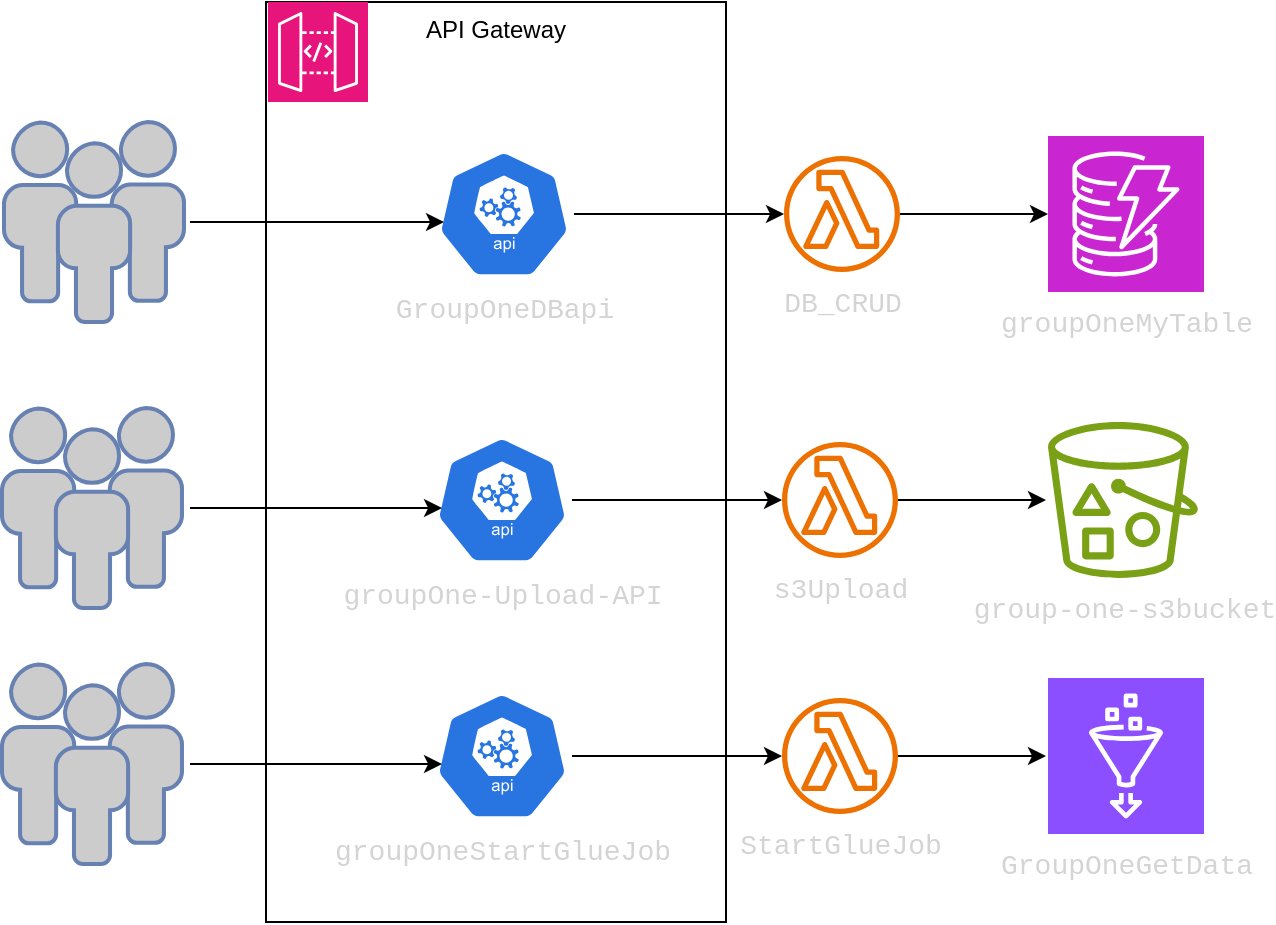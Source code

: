 <mxfile version="22.1.2" type="device">
  <diagram name="Page-1" id="3-lEIN9cTpa0gpCNKyBW">
    <mxGraphModel dx="1434" dy="844" grid="1" gridSize="10" guides="1" tooltips="1" connect="1" arrows="1" fold="1" page="1" pageScale="1" pageWidth="850" pageHeight="1100" math="0" shadow="0">
      <root>
        <mxCell id="0" />
        <mxCell id="1" parent="0" />
        <mxCell id="MipO-LO3QLHNNf6R21bs-5" value="API Gateway" style="rounded=0;whiteSpace=wrap;html=1;verticalAlign=top;" vertex="1" parent="1">
          <mxGeometry x="258" y="140" width="230" height="460" as="geometry" />
        </mxCell>
        <mxCell id="MipO-LO3QLHNNf6R21bs-6" value="" style="sketch=0;points=[[0,0,0],[0.25,0,0],[0.5,0,0],[0.75,0,0],[1,0,0],[0,1,0],[0.25,1,0],[0.5,1,0],[0.75,1,0],[1,1,0],[0,0.25,0],[0,0.5,0],[0,0.75,0],[1,0.25,0],[1,0.5,0],[1,0.75,0]];outlineConnect=0;fontColor=#FFFFFF;fillColor=#E7157B;strokeColor=#ffffff;dashed=0;verticalLabelPosition=bottom;verticalAlign=top;align=center;html=1;fontSize=12;fontStyle=0;aspect=fixed;shape=mxgraph.aws4.resourceIcon;resIcon=mxgraph.aws4.api_gateway;" vertex="1" parent="1">
          <mxGeometry x="259" y="140" width="50" height="50" as="geometry" />
        </mxCell>
        <mxCell id="MipO-LO3QLHNNf6R21bs-13" style="edgeStyle=orthogonalEdgeStyle;rounded=0;orthogonalLoop=1;jettySize=auto;html=1;" edge="1" parent="1" source="MipO-LO3QLHNNf6R21bs-7" target="MipO-LO3QLHNNf6R21bs-12">
          <mxGeometry relative="1" as="geometry" />
        </mxCell>
        <mxCell id="MipO-LO3QLHNNf6R21bs-7" value="&lt;div style=&quot;color: rgb(212, 212, 212); font-family: Consolas, &amp;quot;Courier New&amp;quot;, monospace; font-size: 14px; line-height: 19px;&quot;&gt;GroupOneDBapi&lt;/div&gt;" style="sketch=0;html=1;dashed=0;whitespace=wrap;fillColor=#2875E2;strokeColor=#ffffff;points=[[0.005,0.63,0],[0.1,0.2,0],[0.9,0.2,0],[0.5,0,0],[0.995,0.63,0],[0.72,0.99,0],[0.5,1,0],[0.28,0.99,0]];verticalLabelPosition=bottom;align=center;verticalAlign=top;shape=mxgraph.kubernetes.icon;prIcon=api" vertex="1" parent="1">
          <mxGeometry x="342" y="214" width="70" height="64" as="geometry" />
        </mxCell>
        <mxCell id="MipO-LO3QLHNNf6R21bs-9" value="" style="fontColor=#0066CC;verticalAlign=top;verticalLabelPosition=bottom;labelPosition=center;align=center;html=1;outlineConnect=0;fillColor=#CCCCCC;strokeColor=#6881B3;gradientColor=none;gradientDirection=north;strokeWidth=2;shape=mxgraph.networks.users;" vertex="1" parent="1">
          <mxGeometry x="127" y="200" width="90" height="100" as="geometry" />
        </mxCell>
        <mxCell id="MipO-LO3QLHNNf6R21bs-11" style="edgeStyle=orthogonalEdgeStyle;rounded=0;orthogonalLoop=1;jettySize=auto;html=1;entryX=0.286;entryY=0.469;entryDx=0;entryDy=0;entryPerimeter=0;" edge="1" parent="1">
          <mxGeometry relative="1" as="geometry">
            <mxPoint x="220" y="250" as="sourcePoint" />
            <mxPoint x="347.02" y="250.016" as="targetPoint" />
          </mxGeometry>
        </mxCell>
        <mxCell id="MipO-LO3QLHNNf6R21bs-15" style="edgeStyle=orthogonalEdgeStyle;rounded=0;orthogonalLoop=1;jettySize=auto;html=1;" edge="1" parent="1" source="MipO-LO3QLHNNf6R21bs-12" target="MipO-LO3QLHNNf6R21bs-14">
          <mxGeometry relative="1" as="geometry" />
        </mxCell>
        <mxCell id="MipO-LO3QLHNNf6R21bs-12" value="&lt;div style=&quot;color: rgb(212, 212, 212); font-family: Consolas, &amp;quot;Courier New&amp;quot;, monospace; font-size: 14px; line-height: 19px;&quot;&gt;DB_CRUD&lt;/div&gt;" style="sketch=0;outlineConnect=0;fontColor=#FFFFFF;gradientColor=none;fillColor=#ED7100;strokeColor=none;dashed=0;verticalLabelPosition=bottom;verticalAlign=top;align=center;html=1;fontSize=12;fontStyle=0;aspect=fixed;pointerEvents=1;shape=mxgraph.aws4.lambda_function;" vertex="1" parent="1">
          <mxGeometry x="517" y="217" width="58" height="58" as="geometry" />
        </mxCell>
        <mxCell id="MipO-LO3QLHNNf6R21bs-14" value="&lt;div style=&quot;color: rgb(212, 212, 212); font-family: Consolas, &amp;quot;Courier New&amp;quot;, monospace; font-size: 14px; line-height: 19px;&quot;&gt;groupOneMyTable&lt;/div&gt;" style="sketch=0;points=[[0,0,0],[0.25,0,0],[0.5,0,0],[0.75,0,0],[1,0,0],[0,1,0],[0.25,1,0],[0.5,1,0],[0.75,1,0],[1,1,0],[0,0.25,0],[0,0.5,0],[0,0.75,0],[1,0.25,0],[1,0.5,0],[1,0.75,0]];outlineConnect=0;fontColor=#FFFFFF;fillColor=#C925D1;strokeColor=#ffffff;dashed=0;verticalLabelPosition=bottom;verticalAlign=top;align=center;html=1;fontSize=12;fontStyle=0;aspect=fixed;shape=mxgraph.aws4.resourceIcon;resIcon=mxgraph.aws4.dynamodb;" vertex="1" parent="1">
          <mxGeometry x="649" y="207" width="78" height="78" as="geometry" />
        </mxCell>
        <mxCell id="MipO-LO3QLHNNf6R21bs-16" style="edgeStyle=orthogonalEdgeStyle;rounded=0;orthogonalLoop=1;jettySize=auto;html=1;" edge="1" parent="1" source="MipO-LO3QLHNNf6R21bs-17" target="MipO-LO3QLHNNf6R21bs-21">
          <mxGeometry relative="1" as="geometry" />
        </mxCell>
        <mxCell id="MipO-LO3QLHNNf6R21bs-17" value="&lt;div style=&quot;color: rgb(212, 212, 212); font-family: Consolas, &amp;quot;Courier New&amp;quot;, monospace; font-size: 14px; line-height: 19px;&quot;&gt;groupOne-Upload-API&lt;/div&gt;" style="sketch=0;html=1;dashed=0;whitespace=wrap;fillColor=#2875E2;strokeColor=#ffffff;points=[[0.005,0.63,0],[0.1,0.2,0],[0.9,0.2,0],[0.5,0,0],[0.995,0.63,0],[0.72,0.99,0],[0.5,1,0],[0.28,0.99,0]];verticalLabelPosition=bottom;align=center;verticalAlign=top;shape=mxgraph.kubernetes.icon;prIcon=api" vertex="1" parent="1">
          <mxGeometry x="341" y="357" width="70" height="64" as="geometry" />
        </mxCell>
        <mxCell id="MipO-LO3QLHNNf6R21bs-18" value="" style="fontColor=#0066CC;verticalAlign=top;verticalLabelPosition=bottom;labelPosition=center;align=center;html=1;outlineConnect=0;fillColor=#CCCCCC;strokeColor=#6881B3;gradientColor=none;gradientDirection=north;strokeWidth=2;shape=mxgraph.networks.users;" vertex="1" parent="1">
          <mxGeometry x="126" y="343" width="90" height="100" as="geometry" />
        </mxCell>
        <mxCell id="MipO-LO3QLHNNf6R21bs-19" style="edgeStyle=orthogonalEdgeStyle;rounded=0;orthogonalLoop=1;jettySize=auto;html=1;entryX=0.286;entryY=0.469;entryDx=0;entryDy=0;entryPerimeter=0;" edge="1" parent="1">
          <mxGeometry relative="1" as="geometry">
            <mxPoint x="220" y="393" as="sourcePoint" />
            <mxPoint x="346.02" y="393.016" as="targetPoint" />
          </mxGeometry>
        </mxCell>
        <mxCell id="MipO-LO3QLHNNf6R21bs-20" style="edgeStyle=orthogonalEdgeStyle;rounded=0;orthogonalLoop=1;jettySize=auto;html=1;" edge="1" parent="1" source="MipO-LO3QLHNNf6R21bs-21">
          <mxGeometry relative="1" as="geometry">
            <mxPoint x="648" y="389" as="targetPoint" />
          </mxGeometry>
        </mxCell>
        <mxCell id="MipO-LO3QLHNNf6R21bs-21" value="&lt;div style=&quot;color: rgb(212, 212, 212); font-family: Consolas, &amp;quot;Courier New&amp;quot;, monospace; font-size: 14px; line-height: 19px;&quot;&gt;s3Upload&lt;/div&gt;" style="sketch=0;outlineConnect=0;fontColor=#FFFFFF;gradientColor=none;fillColor=#ED7100;strokeColor=none;dashed=0;verticalLabelPosition=bottom;verticalAlign=top;align=center;html=1;fontSize=12;fontStyle=0;aspect=fixed;pointerEvents=1;shape=mxgraph.aws4.lambda_function;" vertex="1" parent="1">
          <mxGeometry x="516" y="360" width="58" height="58" as="geometry" />
        </mxCell>
        <mxCell id="MipO-LO3QLHNNf6R21bs-23" style="edgeStyle=orthogonalEdgeStyle;rounded=0;orthogonalLoop=1;jettySize=auto;html=1;" edge="1" parent="1" source="MipO-LO3QLHNNf6R21bs-24" target="MipO-LO3QLHNNf6R21bs-28">
          <mxGeometry relative="1" as="geometry" />
        </mxCell>
        <mxCell id="MipO-LO3QLHNNf6R21bs-24" value="&lt;div style=&quot;color: rgb(212, 212, 212); font-family: Consolas, &amp;quot;Courier New&amp;quot;, monospace; font-size: 14px; line-height: 19px;&quot;&gt;groupOneStartGlueJob&lt;/div&gt;" style="sketch=0;html=1;dashed=0;whitespace=wrap;fillColor=#2875E2;strokeColor=#ffffff;points=[[0.005,0.63,0],[0.1,0.2,0],[0.9,0.2,0],[0.5,0,0],[0.995,0.63,0],[0.72,0.99,0],[0.5,1,0],[0.28,0.99,0]];verticalLabelPosition=bottom;align=center;verticalAlign=top;shape=mxgraph.kubernetes.icon;prIcon=api" vertex="1" parent="1">
          <mxGeometry x="341" y="485" width="70" height="64" as="geometry" />
        </mxCell>
        <mxCell id="MipO-LO3QLHNNf6R21bs-25" value="" style="fontColor=#0066CC;verticalAlign=top;verticalLabelPosition=bottom;labelPosition=center;align=center;html=1;outlineConnect=0;fillColor=#CCCCCC;strokeColor=#6881B3;gradientColor=none;gradientDirection=north;strokeWidth=2;shape=mxgraph.networks.users;" vertex="1" parent="1">
          <mxGeometry x="126" y="471" width="90" height="100" as="geometry" />
        </mxCell>
        <mxCell id="MipO-LO3QLHNNf6R21bs-26" style="edgeStyle=orthogonalEdgeStyle;rounded=0;orthogonalLoop=1;jettySize=auto;html=1;entryX=0.286;entryY=0.469;entryDx=0;entryDy=0;entryPerimeter=0;" edge="1" parent="1">
          <mxGeometry relative="1" as="geometry">
            <mxPoint x="220" y="521" as="sourcePoint" />
            <mxPoint x="346.02" y="521.016" as="targetPoint" />
          </mxGeometry>
        </mxCell>
        <mxCell id="MipO-LO3QLHNNf6R21bs-27" style="edgeStyle=orthogonalEdgeStyle;rounded=0;orthogonalLoop=1;jettySize=auto;html=1;" edge="1" parent="1" source="MipO-LO3QLHNNf6R21bs-28">
          <mxGeometry relative="1" as="geometry">
            <mxPoint x="648" y="517" as="targetPoint" />
          </mxGeometry>
        </mxCell>
        <mxCell id="MipO-LO3QLHNNf6R21bs-28" value="&lt;div style=&quot;color: rgb(212, 212, 212); font-family: Consolas, &amp;quot;Courier New&amp;quot;, monospace; font-size: 14px; line-height: 19px;&quot;&gt;StartGlueJob&lt;/div&gt;" style="sketch=0;outlineConnect=0;fontColor=#FFFFFF;gradientColor=none;fillColor=#ED7100;strokeColor=none;dashed=0;verticalLabelPosition=bottom;verticalAlign=top;align=center;html=1;fontSize=12;fontStyle=0;aspect=fixed;pointerEvents=1;shape=mxgraph.aws4.lambda_function;" vertex="1" parent="1">
          <mxGeometry x="516" y="488" width="58" height="58" as="geometry" />
        </mxCell>
        <mxCell id="MipO-LO3QLHNNf6R21bs-30" value="&lt;div style=&quot;color: rgb(212, 212, 212); font-family: Consolas, &amp;quot;Courier New&amp;quot;, monospace; font-size: 14px; line-height: 19px;&quot;&gt;group-one-s3bucket&lt;/div&gt;" style="sketch=0;outlineConnect=0;fontColor=#232F3E;gradientColor=none;fillColor=#7AA116;strokeColor=none;dashed=0;verticalLabelPosition=bottom;verticalAlign=top;align=center;html=1;fontSize=12;fontStyle=0;aspect=fixed;pointerEvents=1;shape=mxgraph.aws4.bucket_with_objects;" vertex="1" parent="1">
          <mxGeometry x="649" y="350" width="75" height="78" as="geometry" />
        </mxCell>
        <mxCell id="MipO-LO3QLHNNf6R21bs-31" value="&lt;div style=&quot;color: rgb(212, 212, 212); font-family: Consolas, &amp;quot;Courier New&amp;quot;, monospace; font-size: 14px; line-height: 19px;&quot;&gt;GroupOneGetData&lt;/div&gt;" style="sketch=0;points=[[0,0,0],[0.25,0,0],[0.5,0,0],[0.75,0,0],[1,0,0],[0,1,0],[0.25,1,0],[0.5,1,0],[0.75,1,0],[1,1,0],[0,0.25,0],[0,0.5,0],[0,0.75,0],[1,0.25,0],[1,0.5,0],[1,0.75,0]];outlineConnect=0;fontColor=#232F3E;fillColor=#8C4FFF;strokeColor=#ffffff;dashed=0;verticalLabelPosition=bottom;verticalAlign=top;align=center;html=1;fontSize=12;fontStyle=0;aspect=fixed;shape=mxgraph.aws4.resourceIcon;resIcon=mxgraph.aws4.glue;" vertex="1" parent="1">
          <mxGeometry x="649" y="478" width="78" height="78" as="geometry" />
        </mxCell>
      </root>
    </mxGraphModel>
  </diagram>
</mxfile>

